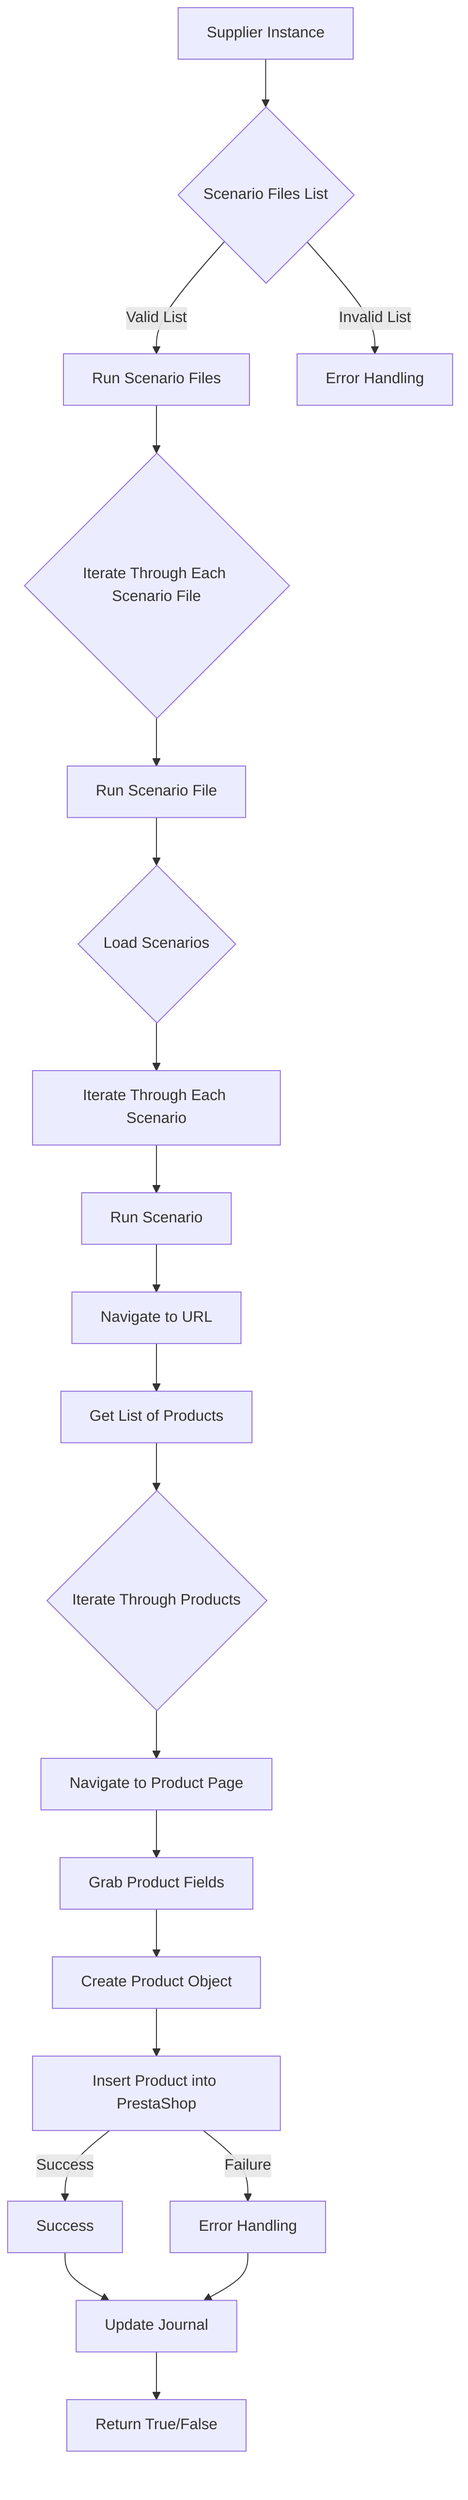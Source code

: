graph TD
    A[Supplier Instance] --> B{Scenario Files List}
    B -- Valid List --> C[Run Scenario Files]
    B -- Invalid List --> D[Error Handling]
    C --> E{Iterate Through Each Scenario File}
    E --> F[Run Scenario File]
    F --> G{Load Scenarios}
    G --> H[Iterate Through Each Scenario]
    H --> I[Run Scenario]
    I --> J[Navigate to URL]
    J --> K[Get List of Products]
    K --> L{Iterate Through Products}
    L --> M[Navigate to Product Page]
    M --> N[Grab Product Fields]
    N --> O[Create Product Object]
    O --> P[Insert Product into PrestaShop]
    P -- Success --> Q[Success]
    P -- Failure --> R[Error Handling]
    Q --> S[Update Journal]
    R --> S
    S --> T[Return True/False]